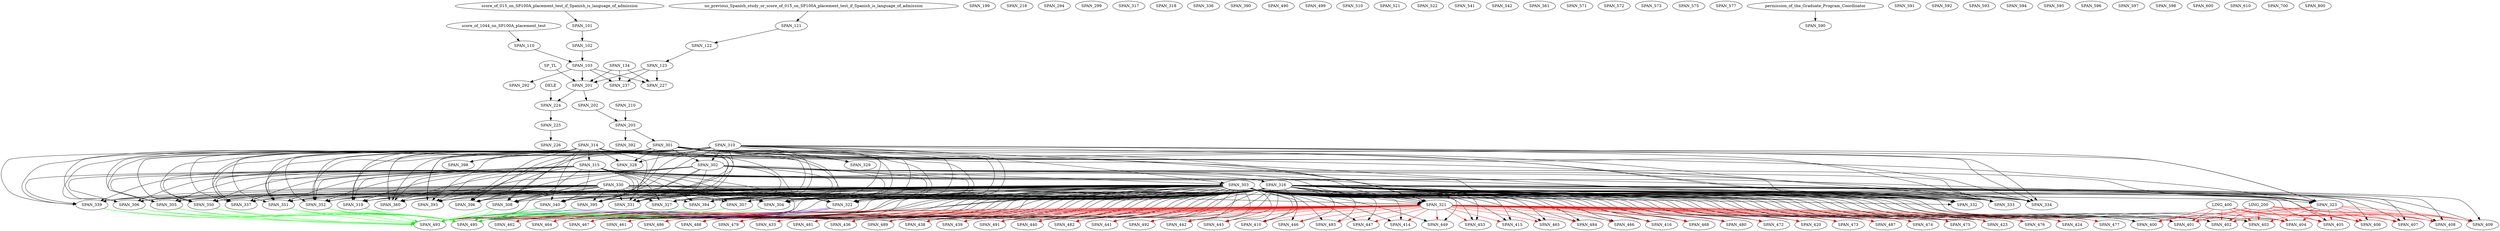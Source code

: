 digraph G {
    edge [color=black];
    score_of_015_on_SP100A_placement_test_if_Spanish_is_language_of_admission -> SPAN_101;
    edge [color=black];
    SPAN_101 -> SPAN_102;
    edge [color=black];
    SPAN_102 -> SPAN_103;
    SPAN_110 -> SPAN_103;
    edge [color=black];
    score_of_1044_on_SP100A_placement_test -> SPAN_110;
    edge [color=black];
    no_previous_Spanish_study_or_score_of_015_on_SP100A_placement_test_if_Spanish_is_language_of_admission -> SPAN_121;
    edge [color=black];
    SPAN_121 -> SPAN_122;
    edge [color=black];
    SPAN_122 -> SPAN_123;
    SPAN_134;
    SPAN_199;
    edge [color=black];
    SPAN_103 -> SPAN_201;
    SPAN_123 -> SPAN_201;
    SPAN_134 -> SPAN_201;
    SP_TL -> SPAN_201;
    edge [color=black];
    SPAN_201 -> SPAN_202;
    edge [color=black];
    SPAN_202 -> SPAN_203;
    SPAN_210 -> SPAN_203;
    SPAN_216;
    edge [color=black];
    SPAN_201 -> SPAN_224;
    DELE -> SPAN_224;
    edge [color=black];
    SPAN_224 -> SPAN_225;
    edge [color=black];
    SPAN_225 -> SPAN_226;
    edge [color=black];
    SPAN_103 -> SPAN_227;
    SPAN_123 -> SPAN_227;
    SPAN_134 -> SPAN_227;
    edge [color=black];
    SPAN_103 -> SPAN_237;
    SPAN_123 -> SPAN_237;
    SPAN_134 -> SPAN_237;
    edge [color=black];
    SPAN_103 -> SPAN_292;
    SPAN_294;
    SPAN_299;
    edge [color=black];
    SPAN_203 -> SPAN_301;
    edge [color=black];
    SPAN_301 -> SPAN_302;
    SPAN_310 -> SPAN_302;
    edge [color=black];
    SPAN_302 -> SPAN_303;
    SPAN_310 -> SPAN_303;
    edge [color=black];
    SPAN_301 -> SPAN_304;
    SPAN_302 -> SPAN_304;
    SPAN_303 -> SPAN_304;
    SPAN_314 -> SPAN_304;
    SPAN_315 -> SPAN_304;
    SPAN_316 -> SPAN_304;
    SPAN_330 -> SPAN_304;
    edge [color=black];
    SPAN_301 -> SPAN_305;
    SPAN_302 -> SPAN_305;
    SPAN_303 -> SPAN_305;
    SPAN_314 -> SPAN_305;
    SPAN_315 -> SPAN_305;
    SPAN_316 -> SPAN_305;
    SPAN_330 -> SPAN_305;
    edge [color=black];
    SPAN_301 -> SPAN_306;
    SPAN_302 -> SPAN_306;
    SPAN_303 -> SPAN_306;
    SPAN_314 -> SPAN_306;
    SPAN_315 -> SPAN_306;
    SPAN_316 -> SPAN_306;
    SPAN_330 -> SPAN_306;
    edge [color=black];
    SPAN_301 -> SPAN_307;
    SPAN_302 -> SPAN_307;
    SPAN_303 -> SPAN_307;
    SPAN_314 -> SPAN_307;
    SPAN_315 -> SPAN_307;
    SPAN_316 -> SPAN_307;
    SPAN_330 -> SPAN_307;
    edge [color=black];
    SPAN_301 -> SPAN_308;
    SPAN_302 -> SPAN_308;
    SPAN_303 -> SPAN_308;
    SPAN_314 -> SPAN_308;
    SPAN_315 -> SPAN_308;
    SPAN_316 -> SPAN_308;
    SPAN_330 -> SPAN_308;
    SPAN_314;
    edge [color=black];
    SPAN_314 -> SPAN_315;
    edge [color=black];
    SPAN_315 -> SPAN_316;
    SPAN_317;
    SPAN_318;
    edge [color=black];
    SPAN_301 -> SPAN_319;
    SPAN_302 -> SPAN_319;
    SPAN_303 -> SPAN_319;
    SPAN_314 -> SPAN_319;
    SPAN_315 -> SPAN_319;
    SPAN_316 -> SPAN_319;
    SPAN_330 -> SPAN_319;
    edge [color=black];
    SPAN_301 -> SPAN_321;
    SPAN_314 -> SPAN_321;
    SPAN_302 -> SPAN_321;
    SPAN_303 -> SPAN_321;
    SPAN_310 -> SPAN_321;
    SPAN_315 -> SPAN_321;
    SPAN_316 -> SPAN_321;
    SPAN_330 -> SPAN_321;
    edge [color=black];
    SPAN_301 -> SPAN_322;
    SPAN_314 -> SPAN_322;
    SPAN_302 -> SPAN_322;
    SPAN_303 -> SPAN_322;
    SPAN_310 -> SPAN_322;
    SPAN_315 -> SPAN_322;
    SPAN_316 -> SPAN_322;
    SPAN_330 -> SPAN_322;
    edge [color=black];
    SPAN_301 -> SPAN_323;
    SPAN_314 -> SPAN_323;
    SPAN_302 -> SPAN_323;
    SPAN_303 -> SPAN_323;
    SPAN_310 -> SPAN_323;
    SPAN_315 -> SPAN_323;
    SPAN_316 -> SPAN_323;
    SPAN_330 -> SPAN_323;
    edge [color=black];
    SPAN_301 -> SPAN_327;
    SPAN_302 -> SPAN_327;
    SPAN_303 -> SPAN_327;
    SPAN_310 -> SPAN_327;
    SPAN_314 -> SPAN_327;
    SPAN_315 -> SPAN_327;
    SPAN_316 -> SPAN_327;
    SPAN_330 -> SPAN_327;
    edge [color=black];
    SPAN_301 -> SPAN_328;
    SPAN_310 -> SPAN_328;
    SPAN_314 -> SPAN_328;
    edge [color=black];
    SPAN_301 -> SPAN_329;
    SPAN_310 -> SPAN_329;
    SPAN_314 -> SPAN_329;
    edge [color=black];
    SPAN_301 -> SPAN_331;
    SPAN_302 -> SPAN_331;
    SPAN_303 -> SPAN_331;
    SPAN_310 -> SPAN_331;
    SPAN_314 -> SPAN_331;
    SPAN_315 -> SPAN_331;
    SPAN_316 -> SPAN_331;
    SPAN_330 -> SPAN_331;
    edge [color=black];
    SPAN_301 -> SPAN_332;
    SPAN_302 -> SPAN_332;
    SPAN_303 -> SPAN_332;
    SPAN_310 -> SPAN_332;
    SPAN_314 -> SPAN_332;
    SPAN_315 -> SPAN_332;
    SPAN_316 -> SPAN_332;
    SPAN_330 -> SPAN_332;
    edge [color=black];
    SPAN_301 -> SPAN_333;
    SPAN_302 -> SPAN_333;
    SPAN_303 -> SPAN_333;
    SPAN_310 -> SPAN_333;
    SPAN_314 -> SPAN_333;
    SPAN_315 -> SPAN_333;
    SPAN_316 -> SPAN_333;
    SPAN_330 -> SPAN_333;
    edge [color=black];
    SPAN_301 -> SPAN_334;
    SPAN_302 -> SPAN_334;
    SPAN_303 -> SPAN_334;
    SPAN_310 -> SPAN_334;
    SPAN_314 -> SPAN_334;
    SPAN_315 -> SPAN_334;
    SPAN_316 -> SPAN_334;
    SPAN_330 -> SPAN_334;
    SPAN_336;
    edge [color=black];
    SPAN_301 -> SPAN_337;
    SPAN_302 -> SPAN_337;
    SPAN_303 -> SPAN_337;
    SPAN_310 -> SPAN_337;
    SPAN_314 -> SPAN_337;
    SPAN_315 -> SPAN_337;
    SPAN_316 -> SPAN_337;
    SPAN_330 -> SPAN_337;
    edge [color=black];
    SPAN_301 -> SPAN_339;
    SPAN_302 -> SPAN_339;
    SPAN_303 -> SPAN_339;
    SPAN_314 -> SPAN_339;
    SPAN_315 -> SPAN_339;
    SPAN_316 -> SPAN_339;
    SPAN_330 -> SPAN_339;
    edge [color=black];
    SPAN_301 -> SPAN_340;
    SPAN_302 -> SPAN_340;
    SPAN_303 -> SPAN_340;
    SPAN_310 -> SPAN_340;
    SPAN_314 -> SPAN_340;
    SPAN_315 -> SPAN_340;
    SPAN_316 -> SPAN_340;
    SPAN_330 -> SPAN_340;
    edge [color=black];
    SPAN_301 -> SPAN_350;
    SPAN_302 -> SPAN_350;
    SPAN_303 -> SPAN_350;
    SPAN_310 -> SPAN_350;
    SPAN_314 -> SPAN_350;
    SPAN_315 -> SPAN_350;
    SPAN_316 -> SPAN_350;
    SPAN_330 -> SPAN_350;
    edge [color=black];
    SPAN_301 -> SPAN_351;
    SPAN_302 -> SPAN_351;
    SPAN_303 -> SPAN_351;
    SPAN_310 -> SPAN_351;
    SPAN_314 -> SPAN_351;
    SPAN_315 -> SPAN_351;
    SPAN_316 -> SPAN_351;
    SPAN_330 -> SPAN_351;
    edge [color=black];
    SPAN_301 -> SPAN_352;
    SPAN_302 -> SPAN_352;
    SPAN_303 -> SPAN_352;
    SPAN_310 -> SPAN_352;
    SPAN_314 -> SPAN_352;
    SPAN_315 -> SPAN_352;
    SPAN_316 -> SPAN_352;
    SPAN_330 -> SPAN_352;
    edge [color=black];
    SPAN_301 -> SPAN_360;
    SPAN_302 -> SPAN_360;
    SPAN_303 -> SPAN_360;
    SPAN_310 -> SPAN_360;
    SPAN_314 -> SPAN_360;
    SPAN_315 -> SPAN_360;
    SPAN_316 -> SPAN_360;
    SPAN_330 -> SPAN_360;
    SPAN_390;
    edge [color=black];
    SPAN_203 -> SPAN_392;
    edge [color=black];
    SPAN_301 -> SPAN_393;
    SPAN_302 -> SPAN_393;
    SPAN_303 -> SPAN_393;
    SPAN_310 -> SPAN_393;
    SPAN_314 -> SPAN_393;
    SPAN_315 -> SPAN_393;
    SPAN_316 -> SPAN_393;
    SPAN_330 -> SPAN_393;
    edge [color=black];
    SPAN_301 -> SPAN_394;
    SPAN_302 -> SPAN_394;
    SPAN_303 -> SPAN_394;
    SPAN_310 -> SPAN_394;
    SPAN_314 -> SPAN_394;
    SPAN_315 -> SPAN_394;
    SPAN_316 -> SPAN_394;
    SPAN_330 -> SPAN_394;
    edge [color=black];
    SPAN_301 -> SPAN_395;
    SPAN_302 -> SPAN_395;
    SPAN_303 -> SPAN_395;
    SPAN_310 -> SPAN_395;
    SPAN_314 -> SPAN_395;
    SPAN_315 -> SPAN_395;
    SPAN_316 -> SPAN_395;
    SPAN_330 -> SPAN_395;
    edge [color=black];
    SPAN_301 -> SPAN_396;
    SPAN_302 -> SPAN_396;
    SPAN_303 -> SPAN_396;
    SPAN_310 -> SPAN_396;
    SPAN_314 -> SPAN_396;
    SPAN_315 -> SPAN_396;
    SPAN_316 -> SPAN_396;
    SPAN_330 -> SPAN_396;
    edge [color=black];
    SPAN_301 -> SPAN_398;
    SPAN_314 -> SPAN_398;
    edge [color=black];
    SPAN_303 -> SPAN_400;
    SPAN_316 -> SPAN_400;
    edge [color=red];
    SPAN_323 -> SPAN_400;
    LING_200 -> SPAN_400;
    LING_400 -> SPAN_400;
    edge [color=black];
    SPAN_303 -> SPAN_401;
    SPAN_316 -> SPAN_401;
    edge [color=red];
    SPAN_323 -> SPAN_401;
    LING_200 -> SPAN_401;
    LING_400 -> SPAN_401;
    edge [color=black];
    SPAN_303 -> SPAN_402;
    SPAN_316 -> SPAN_402;
    edge [color=red];
    SPAN_323 -> SPAN_402;
    LING_200 -> SPAN_402;
    LING_400 -> SPAN_402;
    edge [color=black];
    SPAN_303 -> SPAN_403;
    SPAN_316 -> SPAN_403;
    edge [color=red];
    SPAN_323 -> SPAN_403;
    LING_200 -> SPAN_403;
    LING_400 -> SPAN_403;
    edge [color=black];
    SPAN_303 -> SPAN_404;
    SPAN_316 -> SPAN_404;
    edge [color=red];
    SPAN_323 -> SPAN_404;
    LING_200 -> SPAN_404;
    LING_400 -> SPAN_404;
    edge [color=black];
    SPAN_303 -> SPAN_405;
    SPAN_316 -> SPAN_405;
    edge [color=red];
    SPAN_323 -> SPAN_405;
    LING_200 -> SPAN_405;
    LING_400 -> SPAN_405;
    edge [color=black];
    SPAN_303 -> SPAN_406;
    SPAN_316 -> SPAN_406;
    edge [color=red];
    SPAN_323 -> SPAN_406;
    LING_200 -> SPAN_406;
    LING_400 -> SPAN_406;
    edge [color=black];
    SPAN_303 -> SPAN_407;
    SPAN_316 -> SPAN_407;
    edge [color=red];
    SPAN_323 -> SPAN_407;
    LING_200 -> SPAN_407;
    LING_400 -> SPAN_407;
    edge [color=black];
    SPAN_303 -> SPAN_408;
    SPAN_316 -> SPAN_408;
    edge [color=red];
    SPAN_323 -> SPAN_408;
    LING_200 -> SPAN_408;
    LING_400 -> SPAN_408;
    edge [color=black];
    SPAN_303 -> SPAN_409;
    SPAN_316 -> SPAN_409;
    edge [color=red];
    SPAN_323 -> SPAN_409;
    LING_200 -> SPAN_409;
    LING_400 -> SPAN_409;
    edge [color=black];
    SPAN_303 -> SPAN_410;
    SPAN_316 -> SPAN_410;
    edge [color=red];
    SPAN_321 -> SPAN_410;
    edge [color=black];
    SPAN_303 -> SPAN_414;
    SPAN_316 -> SPAN_414;
    edge [color=red];
    SPAN_321 -> SPAN_414;
    edge [color=black];
    SPAN_303 -> SPAN_415;
    SPAN_316 -> SPAN_415;
    edge [color=red];
    SPAN_321 -> SPAN_415;
    edge [color=black];
    SPAN_303 -> SPAN_416;
    SPAN_316 -> SPAN_416;
    edge [color=red];
    SPAN_321 -> SPAN_416;
    edge [color=black];
    SPAN_303 -> SPAN_420;
    SPAN_316 -> SPAN_420;
    edge [color=red];
    SPAN_321 -> SPAN_420;
    edge [color=black];
    SPAN_303 -> SPAN_423;
    SPAN_316 -> SPAN_423;
    edge [color=red];
    SPAN_321 -> SPAN_423;
    edge [color=black];
    SPAN_303 -> SPAN_424;
    SPAN_316 -> SPAN_424;
    edge [color=red];
    SPAN_321 -> SPAN_424;
    edge [color=black];
    SPAN_303 -> SPAN_433;
    SPAN_316 -> SPAN_433;
    edge [color=red];
    SPAN_321 -> SPAN_433;
    edge [color=black];
    SPAN_303 -> SPAN_436;
    SPAN_316 -> SPAN_436;
    edge [color=red];
    SPAN_321 -> SPAN_436;
    edge [color=black];
    SPAN_303 -> SPAN_438;
    SPAN_316 -> SPAN_438;
    edge [color=red];
    SPAN_321 -> SPAN_438;
    edge [color=black];
    SPAN_303 -> SPAN_439;
    SPAN_316 -> SPAN_439;
    edge [color=red];
    SPAN_321 -> SPAN_439;
    edge [color=black];
    SPAN_303 -> SPAN_440;
    SPAN_316 -> SPAN_440;
    edge [color=red];
    SPAN_321 -> SPAN_440;
    edge [color=black];
    SPAN_303 -> SPAN_441;
    SPAN_316 -> SPAN_441;
    edge [color=red];
    SPAN_321 -> SPAN_441;
    edge [color=black];
    SPAN_303 -> SPAN_442;
    SPAN_316 -> SPAN_442;
    edge [color=red];
    SPAN_321 -> SPAN_442;
    edge [color=black];
    SPAN_303 -> SPAN_445;
    SPAN_316 -> SPAN_445;
    edge [color=red];
    SPAN_321 -> SPAN_445;
    edge [color=black];
    SPAN_303 -> SPAN_446;
    SPAN_316 -> SPAN_446;
    edge [color=red];
    SPAN_321 -> SPAN_446;
    edge [color=black];
    SPAN_303 -> SPAN_447;
    SPAN_316 -> SPAN_447;
    edge [color=red];
    SPAN_321 -> SPAN_447;
    edge [color=black];
    SPAN_303 -> SPAN_449;
    SPAN_316 -> SPAN_449;
    edge [color=red];
    SPAN_321 -> SPAN_449;
    edge [color=black];
    SPAN_303 -> SPAN_453;
    SPAN_316 -> SPAN_453;
    edge [color=red];
    SPAN_321 -> SPAN_453;
    edge [color=black];
    SPAN_303 -> SPAN_461;
    SPAN_316 -> SPAN_461;
    edge [color=red];
    SPAN_322 -> SPAN_461;
    edge [color=black];
    SPAN_303 -> SPAN_462;
    SPAN_316 -> SPAN_462;
    edge [color=red];
    SPAN_322 -> SPAN_462;
    edge [color=black];
    SPAN_303 -> SPAN_464;
    SPAN_316 -> SPAN_464;
    edge [color=red];
    SPAN_322 -> SPAN_464;
    edge [color=black];
    SPAN_303 -> SPAN_465;
    SPAN_316 -> SPAN_465;
    edge [color=red];
    SPAN_321 -> SPAN_465;
    edge [color=black];
    SPAN_303 -> SPAN_466;
    SPAN_316 -> SPAN_466;
    edge [color=red];
    SPAN_321 -> SPAN_466;
    edge [color=black];
    SPAN_303 -> SPAN_467;
    SPAN_316 -> SPAN_467;
    edge [color=red];
    SPAN_322 -> SPAN_467;
    edge [color=black];
    SPAN_303 -> SPAN_468;
    SPAN_316 -> SPAN_468;
    edge [color=red];
    SPAN_321 -> SPAN_468;
    edge [color=black];
    SPAN_303 -> SPAN_472;
    SPAN_316 -> SPAN_472;
    edge [color=red];
    SPAN_321 -> SPAN_472;
    edge [color=black];
    SPAN_303 -> SPAN_473;
    SPAN_316 -> SPAN_473;
    edge [color=red];
    SPAN_321 -> SPAN_473;
    edge [color=black];
    SPAN_303 -> SPAN_474;
    SPAN_316 -> SPAN_474;
    edge [color=red];
    SPAN_321 -> SPAN_474;
    edge [color=black];
    SPAN_303 -> SPAN_475;
    SPAN_316 -> SPAN_475;
    edge [color=red];
    SPAN_321 -> SPAN_475;
    edge [color=black];
    SPAN_303 -> SPAN_476;
    SPAN_316 -> SPAN_476;
    edge [color=red];
    SPAN_321 -> SPAN_476;
    edge [color=black];
    SPAN_303 -> SPAN_477;
    SPAN_316 -> SPAN_477;
    edge [color=red];
    SPAN_321 -> SPAN_477;
    edge [color=black];
    SPAN_303 -> SPAN_479;
    SPAN_316 -> SPAN_479;
    edge [color=red];
    SPAN_321 -> SPAN_479;
    edge [color=black];
    SPAN_303 -> SPAN_480;
    SPAN_316 -> SPAN_480;
    edge [color=red];
    SPAN_321 -> SPAN_480;
    edge [color=black];
    SPAN_303 -> SPAN_481;
    SPAN_316 -> SPAN_481;
    edge [color=red];
    SPAN_321 -> SPAN_481;
    edge [color=black];
    SPAN_303 -> SPAN_482;
    SPAN_316 -> SPAN_482;
    edge [color=red];
    SPAN_321 -> SPAN_482;
    edge [color=black];
    SPAN_303 -> SPAN_483;
    SPAN_316 -> SPAN_483;
    edge [color=red];
    SPAN_321 -> SPAN_483;
    edge [color=black];
    SPAN_303 -> SPAN_484;
    SPAN_316 -> SPAN_484;
    edge [color=red];
    SPAN_321 -> SPAN_484;
    edge [color=black];
    SPAN_303 -> SPAN_486;
    SPAN_316 -> SPAN_486;
    edge [color=red];
    SPAN_322 -> SPAN_486;
    edge [color=black];
    SPAN_303 -> SPAN_487;
    SPAN_316 -> SPAN_487;
    edge [color=red];
    SPAN_321 -> SPAN_487;
    edge [color=black];
    SPAN_303 -> SPAN_488;
    SPAN_316 -> SPAN_488;
    edge [color=red];
    SPAN_321 -> SPAN_488;
    edge [color=black];
    SPAN_303 -> SPAN_489;
    SPAN_316 -> SPAN_489;
    edge [color=red];
    SPAN_321 -> SPAN_489;
    SPAN_490;
    edge [color=black];
    SPAN_303 -> SPAN_491;
    SPAN_316 -> SPAN_491;
    edge [color=red];
    SPAN_321 -> SPAN_491;
    edge [color=black];
    SPAN_303 -> SPAN_492;
    SPAN_316 -> SPAN_492;
    edge [color=red];
    SPAN_321 -> SPAN_492;
    edge [color=black];
    SPAN_303 -> SPAN_493;
    SPAN_316 -> SPAN_493;
    SPAN_330 -> SPAN_493;
    edge [color=red];
    SPAN_321 -> SPAN_493;
    edge [color=blue];
    SPAN_322 -> SPAN_493;
    edge [color=green];
    SPAN_304 -> SPAN_493;
    SPAN_305 -> SPAN_493;
    SPAN_306 -> SPAN_493;
    SPAN_307 -> SPAN_493;
    SPAN_308 -> SPAN_493;
    SPAN_319 -> SPAN_493;
    SPAN_339 -> SPAN_493;
    SPAN_340 -> SPAN_493;
    SPAN_350 -> SPAN_493;
    SPAN_351 -> SPAN_493;
    SPAN_352 -> SPAN_493;
    SPAN_394 -> SPAN_493;
    SPAN_395 -> SPAN_493;
    edge [color=black];
    SPAN_303 -> SPAN_495;
    SPAN_316 -> SPAN_495;
    SPAN_330 -> SPAN_495;
    edge [color=red];
    SPAN_321 -> SPAN_495;
    edge [color=blue];
    SPAN_322 -> SPAN_495;
    edge [color=green];
    SPAN_304 -> SPAN_495;
    SPAN_305 -> SPAN_495;
    SPAN_306 -> SPAN_495;
    SPAN_307 -> SPAN_495;
    SPAN_308 -> SPAN_495;
    SPAN_319 -> SPAN_495;
    SPAN_339 -> SPAN_495;
    SPAN_340 -> SPAN_495;
    SPAN_350 -> SPAN_495;
    SPAN_351 -> SPAN_495;
    SPAN_352 -> SPAN_495;
    SPAN_394 -> SPAN_495;
    SPAN_395 -> SPAN_495;
    SPAN_499;
    SPAN_510;
    SPAN_521;
    SPAN_522;
    SPAN_541;
    SPAN_542;
    SPAN_561;
    SPAN_571;
    SPAN_572;
    SPAN_573;
    SPAN_575;
    SPAN_577;
    edge [color=black];
    permission_of_the_Graduate_Program_Coordinator -> SPAN_590;
    SPAN_591;
    SPAN_592;
    SPAN_593;
    SPAN_594;
    SPAN_595;
    SPAN_596;
    SPAN_597;
    SPAN_598;
    SPAN_600;
    SPAN_610;
    SPAN_700;
    SPAN_800;
}
